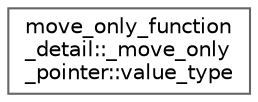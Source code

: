 digraph "类继承关系图"
{
 // LATEX_PDF_SIZE
  bgcolor="transparent";
  edge [fontname=Helvetica,fontsize=10,labelfontname=Helvetica,labelfontsize=10];
  node [fontname=Helvetica,fontsize=10,shape=box,height=0.2,width=0.4];
  rankdir="LR";
  Node0 [id="Node000000",label="move_only_function\l_detail::_move_only\l_pointer::value_type",height=0.2,width=0.4,color="grey40", fillcolor="white", style="filled",URL="$unionmove__only__function__detail_1_1__move__only__pointer_1_1value__type.html",tooltip=" "];
}
